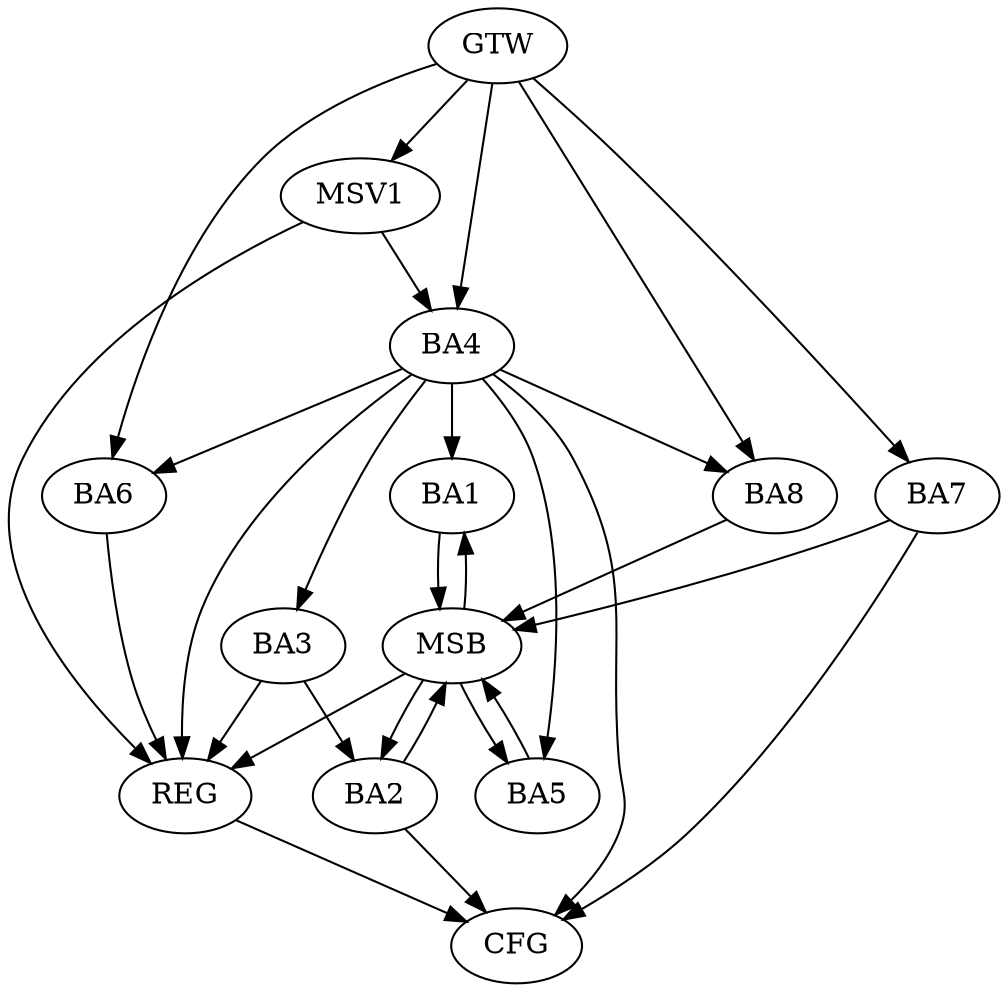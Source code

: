 strict digraph G {
  BA1 [ label="BA1" ];
  BA2 [ label="BA2" ];
  BA3 [ label="BA3" ];
  BA4 [ label="BA4" ];
  BA5 [ label="BA5" ];
  BA6 [ label="BA6" ];
  BA7 [ label="BA7" ];
  BA8 [ label="BA8" ];
  GTW [ label="GTW" ];
  REG [ label="REG" ];
  MSB [ label="MSB" ];
  CFG [ label="CFG" ];
  MSV1 [ label="MSV1" ];
  BA3 -> BA2;
  BA4 -> BA3;
  GTW -> BA4;
  GTW -> BA6;
  GTW -> BA7;
  GTW -> BA8;
  BA3 -> REG;
  BA4 -> REG;
  BA6 -> REG;
  BA1 -> MSB;
  MSB -> BA2;
  MSB -> REG;
  BA2 -> MSB;
  MSB -> BA1;
  BA5 -> MSB;
  BA7 -> MSB;
  BA8 -> MSB;
  MSB -> BA5;
  BA2 -> CFG;
  BA4 -> CFG;
  BA7 -> CFG;
  REG -> CFG;
  BA4 -> BA5;
  BA4 -> BA8;
  BA4 -> BA6;
  BA4 -> BA1;
  MSV1 -> BA4;
  GTW -> MSV1;
  MSV1 -> REG;
}
